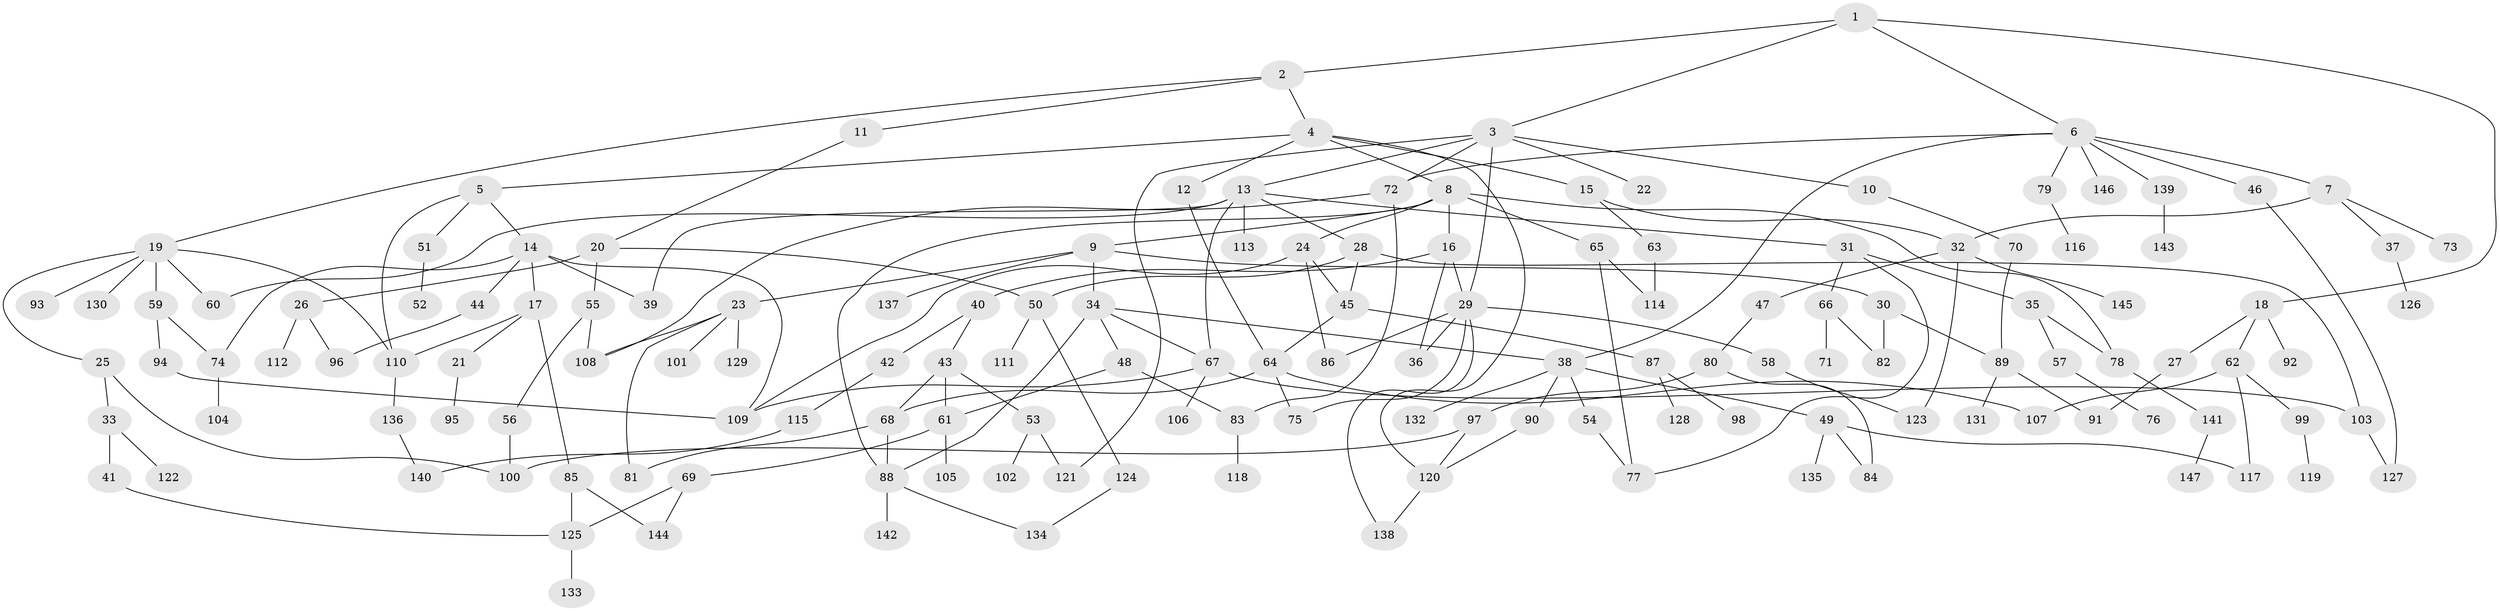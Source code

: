 // Generated by graph-tools (version 1.1) at 2025/10/02/27/25 16:10:55]
// undirected, 147 vertices, 198 edges
graph export_dot {
graph [start="1"]
  node [color=gray90,style=filled];
  1;
  2;
  3;
  4;
  5;
  6;
  7;
  8;
  9;
  10;
  11;
  12;
  13;
  14;
  15;
  16;
  17;
  18;
  19;
  20;
  21;
  22;
  23;
  24;
  25;
  26;
  27;
  28;
  29;
  30;
  31;
  32;
  33;
  34;
  35;
  36;
  37;
  38;
  39;
  40;
  41;
  42;
  43;
  44;
  45;
  46;
  47;
  48;
  49;
  50;
  51;
  52;
  53;
  54;
  55;
  56;
  57;
  58;
  59;
  60;
  61;
  62;
  63;
  64;
  65;
  66;
  67;
  68;
  69;
  70;
  71;
  72;
  73;
  74;
  75;
  76;
  77;
  78;
  79;
  80;
  81;
  82;
  83;
  84;
  85;
  86;
  87;
  88;
  89;
  90;
  91;
  92;
  93;
  94;
  95;
  96;
  97;
  98;
  99;
  100;
  101;
  102;
  103;
  104;
  105;
  106;
  107;
  108;
  109;
  110;
  111;
  112;
  113;
  114;
  115;
  116;
  117;
  118;
  119;
  120;
  121;
  122;
  123;
  124;
  125;
  126;
  127;
  128;
  129;
  130;
  131;
  132;
  133;
  134;
  135;
  136;
  137;
  138;
  139;
  140;
  141;
  142;
  143;
  144;
  145;
  146;
  147;
  1 -- 2;
  1 -- 3;
  1 -- 6;
  1 -- 18;
  2 -- 4;
  2 -- 11;
  2 -- 19;
  3 -- 10;
  3 -- 13;
  3 -- 22;
  3 -- 29;
  3 -- 121;
  3 -- 72;
  4 -- 5;
  4 -- 8;
  4 -- 12;
  4 -- 15;
  4 -- 120;
  5 -- 14;
  5 -- 51;
  5 -- 110;
  6 -- 7;
  6 -- 46;
  6 -- 72;
  6 -- 79;
  6 -- 139;
  6 -- 146;
  6 -- 38;
  7 -- 37;
  7 -- 73;
  7 -- 32;
  8 -- 9;
  8 -- 16;
  8 -- 24;
  8 -- 65;
  8 -- 88;
  8 -- 78;
  9 -- 23;
  9 -- 30;
  9 -- 34;
  9 -- 137;
  10 -- 70;
  11 -- 20;
  12 -- 64;
  13 -- 28;
  13 -- 31;
  13 -- 39;
  13 -- 67;
  13 -- 113;
  13 -- 60;
  14 -- 17;
  14 -- 44;
  14 -- 74;
  14 -- 109;
  14 -- 39;
  15 -- 32;
  15 -- 63;
  16 -- 36;
  16 -- 40;
  16 -- 29;
  17 -- 21;
  17 -- 85;
  17 -- 110;
  18 -- 27;
  18 -- 62;
  18 -- 92;
  19 -- 25;
  19 -- 59;
  19 -- 60;
  19 -- 93;
  19 -- 130;
  19 -- 110;
  20 -- 26;
  20 -- 55;
  20 -- 50;
  21 -- 95;
  23 -- 101;
  23 -- 129;
  23 -- 108;
  23 -- 81;
  24 -- 109;
  24 -- 86;
  24 -- 45;
  25 -- 33;
  25 -- 100;
  26 -- 96;
  26 -- 112;
  27 -- 91;
  28 -- 45;
  28 -- 50;
  28 -- 103;
  29 -- 58;
  29 -- 75;
  29 -- 86;
  29 -- 138;
  29 -- 36;
  30 -- 82;
  30 -- 89;
  31 -- 35;
  31 -- 66;
  31 -- 77;
  32 -- 47;
  32 -- 123;
  32 -- 145;
  33 -- 41;
  33 -- 122;
  34 -- 38;
  34 -- 48;
  34 -- 67;
  34 -- 88;
  35 -- 57;
  35 -- 78;
  37 -- 126;
  38 -- 49;
  38 -- 54;
  38 -- 90;
  38 -- 132;
  40 -- 42;
  40 -- 43;
  41 -- 125;
  42 -- 115;
  43 -- 53;
  43 -- 61;
  43 -- 68;
  44 -- 96;
  45 -- 87;
  45 -- 64;
  46 -- 127;
  47 -- 80;
  48 -- 61;
  48 -- 83;
  49 -- 84;
  49 -- 135;
  49 -- 117;
  50 -- 111;
  50 -- 124;
  51 -- 52;
  53 -- 102;
  53 -- 121;
  54 -- 77;
  55 -- 56;
  55 -- 108;
  56 -- 100;
  57 -- 76;
  58 -- 123;
  59 -- 94;
  59 -- 74;
  61 -- 69;
  61 -- 105;
  62 -- 99;
  62 -- 117;
  62 -- 107;
  63 -- 114;
  64 -- 68;
  64 -- 107;
  64 -- 75;
  65 -- 77;
  65 -- 114;
  66 -- 71;
  66 -- 82;
  67 -- 106;
  67 -- 103;
  67 -- 109;
  68 -- 81;
  68 -- 88;
  69 -- 144;
  69 -- 125;
  70 -- 89;
  72 -- 108;
  72 -- 83;
  74 -- 104;
  78 -- 141;
  79 -- 116;
  80 -- 97;
  80 -- 84;
  83 -- 118;
  85 -- 144;
  85 -- 125;
  87 -- 98;
  87 -- 128;
  88 -- 134;
  88 -- 142;
  89 -- 131;
  89 -- 91;
  90 -- 120;
  94 -- 109;
  97 -- 100;
  97 -- 120;
  99 -- 119;
  103 -- 127;
  110 -- 136;
  115 -- 140;
  120 -- 138;
  124 -- 134;
  125 -- 133;
  136 -- 140;
  139 -- 143;
  141 -- 147;
}

